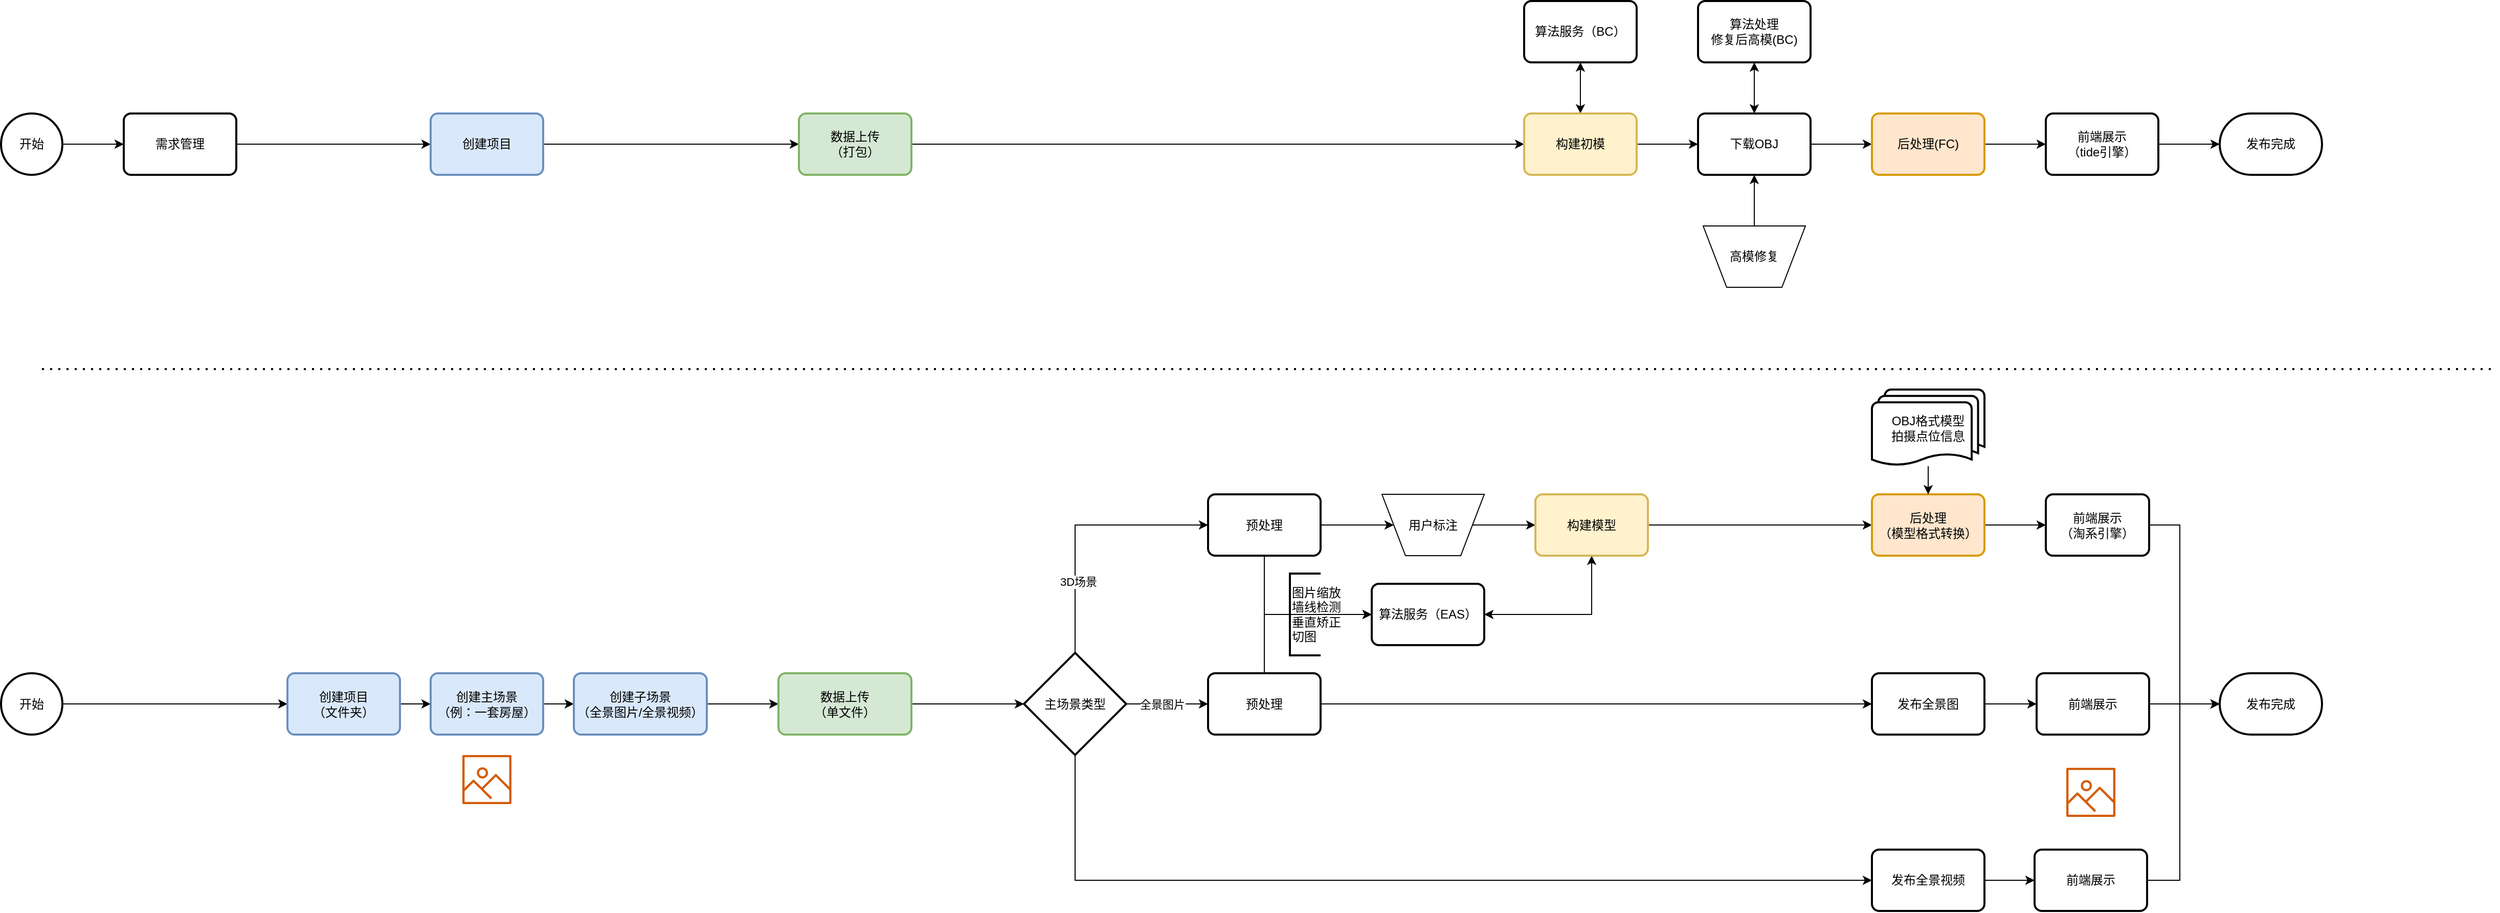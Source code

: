 <mxfile version="16.5.4" type="github">
  <diagram id="Wb4qn38auYq6YkYwxbqw" name="Page-1">
    <mxGraphModel dx="3258" dy="1365" grid="1" gridSize="10" guides="1" tooltips="1" connect="1" arrows="1" fold="1" page="1" pageScale="1" pageWidth="827" pageHeight="1169" math="0" shadow="0">
      <root>
        <mxCell id="0" />
        <mxCell id="1" parent="0" />
        <mxCell id="QFlZebAYQ8ZjHg4JV1y4-32" value="" style="edgeStyle=orthogonalEdgeStyle;rounded=0;orthogonalLoop=1;jettySize=auto;html=1;" edge="1" parent="1" source="QFlZebAYQ8ZjHg4JV1y4-7" target="QFlZebAYQ8ZjHg4JV1y4-8">
          <mxGeometry relative="1" as="geometry" />
        </mxCell>
        <mxCell id="QFlZebAYQ8ZjHg4JV1y4-7" value="开始" style="strokeWidth=2;html=1;shape=mxgraph.flowchart.start_2;whiteSpace=wrap;" vertex="1" parent="1">
          <mxGeometry x="-30" y="260" width="60" height="60" as="geometry" />
        </mxCell>
        <mxCell id="QFlZebAYQ8ZjHg4JV1y4-31" value="" style="edgeStyle=orthogonalEdgeStyle;rounded=0;orthogonalLoop=1;jettySize=auto;html=1;" edge="1" parent="1" source="QFlZebAYQ8ZjHg4JV1y4-8" target="QFlZebAYQ8ZjHg4JV1y4-10">
          <mxGeometry relative="1" as="geometry" />
        </mxCell>
        <mxCell id="QFlZebAYQ8ZjHg4JV1y4-8" value="需求管理" style="rounded=1;whiteSpace=wrap;html=1;absoluteArcSize=1;arcSize=14;strokeWidth=2;" vertex="1" parent="1">
          <mxGeometry x="90" y="260" width="110" height="60" as="geometry" />
        </mxCell>
        <mxCell id="QFlZebAYQ8ZjHg4JV1y4-30" value="" style="edgeStyle=orthogonalEdgeStyle;rounded=0;orthogonalLoop=1;jettySize=auto;html=1;" edge="1" parent="1" source="QFlZebAYQ8ZjHg4JV1y4-10" target="QFlZebAYQ8ZjHg4JV1y4-11">
          <mxGeometry relative="1" as="geometry" />
        </mxCell>
        <mxCell id="QFlZebAYQ8ZjHg4JV1y4-10" value="创建项目" style="rounded=1;whiteSpace=wrap;html=1;absoluteArcSize=1;arcSize=14;strokeWidth=2;fillColor=#dae8fc;strokeColor=#6c8ebf;" vertex="1" parent="1">
          <mxGeometry x="390" y="260" width="110" height="60" as="geometry" />
        </mxCell>
        <mxCell id="QFlZebAYQ8ZjHg4JV1y4-97" style="edgeStyle=orthogonalEdgeStyle;rounded=0;orthogonalLoop=1;jettySize=auto;html=1;exitX=1;exitY=0.5;exitDx=0;exitDy=0;entryX=0;entryY=0.5;entryDx=0;entryDy=0;endArrow=classic;endFill=1;" edge="1" parent="1" source="QFlZebAYQ8ZjHg4JV1y4-11" target="QFlZebAYQ8ZjHg4JV1y4-13">
          <mxGeometry relative="1" as="geometry" />
        </mxCell>
        <mxCell id="QFlZebAYQ8ZjHg4JV1y4-11" value="数据上传&lt;br&gt;（打包）" style="rounded=1;whiteSpace=wrap;html=1;absoluteArcSize=1;arcSize=14;strokeWidth=2;fillColor=#d5e8d4;strokeColor=#82b366;" vertex="1" parent="1">
          <mxGeometry x="750" y="260" width="110" height="60" as="geometry" />
        </mxCell>
        <mxCell id="QFlZebAYQ8ZjHg4JV1y4-26" style="edgeStyle=orthogonalEdgeStyle;rounded=0;orthogonalLoop=1;jettySize=auto;html=1;entryX=0;entryY=0.5;entryDx=0;entryDy=0;" edge="1" parent="1" target="QFlZebAYQ8ZjHg4JV1y4-15">
          <mxGeometry relative="1" as="geometry">
            <mxPoint x="1570" y="290" as="sourcePoint" />
            <Array as="points">
              <mxPoint x="1514" y="290" />
            </Array>
          </mxGeometry>
        </mxCell>
        <mxCell id="QFlZebAYQ8ZjHg4JV1y4-105" value="" style="edgeStyle=orthogonalEdgeStyle;rounded=0;orthogonalLoop=1;jettySize=auto;html=1;endArrow=classic;endFill=1;startArrow=classic;startFill=1;" edge="1" parent="1" source="QFlZebAYQ8ZjHg4JV1y4-13" target="QFlZebAYQ8ZjHg4JV1y4-102">
          <mxGeometry relative="1" as="geometry" />
        </mxCell>
        <mxCell id="QFlZebAYQ8ZjHg4JV1y4-13" value="构建初模" style="rounded=1;whiteSpace=wrap;html=1;absoluteArcSize=1;arcSize=14;strokeWidth=2;fillColor=#fff2cc;strokeColor=#d6b656;" vertex="1" parent="1">
          <mxGeometry x="1459" y="260" width="110" height="60" as="geometry" />
        </mxCell>
        <mxCell id="QFlZebAYQ8ZjHg4JV1y4-28" value="" style="edgeStyle=orthogonalEdgeStyle;rounded=0;orthogonalLoop=1;jettySize=auto;html=1;entryX=0;entryY=0.5;entryDx=0;entryDy=0;" edge="1" parent="1" source="QFlZebAYQ8ZjHg4JV1y4-15" target="QFlZebAYQ8ZjHg4JV1y4-17">
          <mxGeometry relative="1" as="geometry" />
        </mxCell>
        <mxCell id="QFlZebAYQ8ZjHg4JV1y4-110" value="" style="edgeStyle=orthogonalEdgeStyle;rounded=0;orthogonalLoop=1;jettySize=auto;html=1;startArrow=classic;startFill=1;endArrow=classic;endFill=1;" edge="1" parent="1" source="QFlZebAYQ8ZjHg4JV1y4-15" target="QFlZebAYQ8ZjHg4JV1y4-16">
          <mxGeometry relative="1" as="geometry" />
        </mxCell>
        <mxCell id="QFlZebAYQ8ZjHg4JV1y4-15" value="下载OBJ" style="rounded=1;whiteSpace=wrap;html=1;absoluteArcSize=1;arcSize=14;strokeWidth=2;" vertex="1" parent="1">
          <mxGeometry x="1629" y="260" width="110" height="60" as="geometry" />
        </mxCell>
        <mxCell id="QFlZebAYQ8ZjHg4JV1y4-16" value="算法处理&lt;br&gt;修复后高模(BC)" style="rounded=1;whiteSpace=wrap;html=1;absoluteArcSize=1;arcSize=14;strokeWidth=2;" vertex="1" parent="1">
          <mxGeometry x="1629" y="150" width="110" height="60" as="geometry" />
        </mxCell>
        <mxCell id="QFlZebAYQ8ZjHg4JV1y4-20" value="" style="edgeStyle=orthogonalEdgeStyle;rounded=0;orthogonalLoop=1;jettySize=auto;html=1;" edge="1" parent="1" source="QFlZebAYQ8ZjHg4JV1y4-17" target="QFlZebAYQ8ZjHg4JV1y4-19">
          <mxGeometry relative="1" as="geometry" />
        </mxCell>
        <mxCell id="QFlZebAYQ8ZjHg4JV1y4-17" value="后处理(FC)" style="rounded=1;whiteSpace=wrap;html=1;absoluteArcSize=1;arcSize=14;strokeWidth=2;fillColor=#ffe6cc;strokeColor=#d79b00;" vertex="1" parent="1">
          <mxGeometry x="1799" y="260" width="110" height="60" as="geometry" />
        </mxCell>
        <mxCell id="QFlZebAYQ8ZjHg4JV1y4-39" value="" style="edgeStyle=orthogonalEdgeStyle;rounded=0;orthogonalLoop=1;jettySize=auto;html=1;" edge="1" parent="1" source="QFlZebAYQ8ZjHg4JV1y4-19" target="QFlZebAYQ8ZjHg4JV1y4-38">
          <mxGeometry relative="1" as="geometry" />
        </mxCell>
        <mxCell id="QFlZebAYQ8ZjHg4JV1y4-19" value="前端展示&lt;br&gt;（tide引擎）" style="rounded=1;whiteSpace=wrap;html=1;absoluteArcSize=1;arcSize=14;strokeWidth=2;" vertex="1" parent="1">
          <mxGeometry x="1969" y="260" width="110" height="60" as="geometry" />
        </mxCell>
        <mxCell id="QFlZebAYQ8ZjHg4JV1y4-38" value="发布完成" style="strokeWidth=2;html=1;shape=mxgraph.flowchart.terminator;whiteSpace=wrap;" vertex="1" parent="1">
          <mxGeometry x="2139" y="260" width="100" height="60" as="geometry" />
        </mxCell>
        <mxCell id="QFlZebAYQ8ZjHg4JV1y4-45" style="edgeStyle=orthogonalEdgeStyle;rounded=0;orthogonalLoop=1;jettySize=auto;html=1;entryX=0;entryY=0.5;entryDx=0;entryDy=0;" edge="1" parent="1" source="QFlZebAYQ8ZjHg4JV1y4-40" target="QFlZebAYQ8ZjHg4JV1y4-44">
          <mxGeometry relative="1" as="geometry" />
        </mxCell>
        <mxCell id="QFlZebAYQ8ZjHg4JV1y4-40" value="开始" style="strokeWidth=2;html=1;shape=mxgraph.flowchart.start_2;whiteSpace=wrap;" vertex="1" parent="1">
          <mxGeometry x="-30" y="807.5" width="60" height="60" as="geometry" />
        </mxCell>
        <mxCell id="QFlZebAYQ8ZjHg4JV1y4-52" value="" style="edgeStyle=orthogonalEdgeStyle;rounded=0;orthogonalLoop=1;jettySize=auto;html=1;" edge="1" parent="1" source="QFlZebAYQ8ZjHg4JV1y4-44" target="QFlZebAYQ8ZjHg4JV1y4-46">
          <mxGeometry relative="1" as="geometry" />
        </mxCell>
        <mxCell id="QFlZebAYQ8ZjHg4JV1y4-44" value="创建项目&lt;br&gt;（文件夹）" style="rounded=1;whiteSpace=wrap;html=1;absoluteArcSize=1;arcSize=14;strokeWidth=2;fillColor=#dae8fc;strokeColor=#6c8ebf;" vertex="1" parent="1">
          <mxGeometry x="250" y="807.5" width="110" height="60" as="geometry" />
        </mxCell>
        <mxCell id="QFlZebAYQ8ZjHg4JV1y4-80" value="" style="edgeStyle=orthogonalEdgeStyle;rounded=0;orthogonalLoop=1;jettySize=auto;html=1;endArrow=classic;endFill=1;" edge="1" parent="1" source="QFlZebAYQ8ZjHg4JV1y4-46" target="QFlZebAYQ8ZjHg4JV1y4-47">
          <mxGeometry relative="1" as="geometry" />
        </mxCell>
        <UserObject label="创建主场景&lt;br&gt;（例：一套房屋）" id="QFlZebAYQ8ZjHg4JV1y4-46">
          <mxCell style="rounded=1;whiteSpace=wrap;html=1;absoluteArcSize=1;arcSize=14;strokeWidth=2;fillColor=#dae8fc;strokeColor=#6c8ebf;" vertex="1" parent="1">
            <mxGeometry x="390" y="807.5" width="110" height="60" as="geometry" />
          </mxCell>
        </UserObject>
        <mxCell id="QFlZebAYQ8ZjHg4JV1y4-50" value="" style="edgeStyle=orthogonalEdgeStyle;rounded=0;orthogonalLoop=1;jettySize=auto;html=1;entryX=0;entryY=0.5;entryDx=0;entryDy=0;" edge="1" parent="1" source="QFlZebAYQ8ZjHg4JV1y4-47" target="QFlZebAYQ8ZjHg4JV1y4-130">
          <mxGeometry relative="1" as="geometry">
            <mxPoint x="970" y="838" as="targetPoint" />
          </mxGeometry>
        </mxCell>
        <mxCell id="QFlZebAYQ8ZjHg4JV1y4-47" value="创建子场景&lt;br&gt;（全景图片/全景视频）" style="rounded=1;whiteSpace=wrap;html=1;absoluteArcSize=1;arcSize=14;strokeWidth=2;fillColor=#dae8fc;strokeColor=#6c8ebf;" vertex="1" parent="1">
          <mxGeometry x="530" y="807.5" width="130" height="60" as="geometry" />
        </mxCell>
        <mxCell id="QFlZebAYQ8ZjHg4JV1y4-115" value="" style="edgeStyle=orthogonalEdgeStyle;rounded=0;orthogonalLoop=1;jettySize=auto;html=1;startArrow=none;startFill=0;endArrow=classic;endFill=1;" edge="1" parent="1" source="QFlZebAYQ8ZjHg4JV1y4-53" target="QFlZebAYQ8ZjHg4JV1y4-59">
          <mxGeometry relative="1" as="geometry" />
        </mxCell>
        <mxCell id="QFlZebAYQ8ZjHg4JV1y4-118" style="edgeStyle=orthogonalEdgeStyle;rounded=0;orthogonalLoop=1;jettySize=auto;html=1;entryX=0;entryY=0.5;entryDx=0;entryDy=0;startArrow=none;startFill=0;endArrow=classic;endFill=1;exitX=0.5;exitY=1;exitDx=0;exitDy=0;" edge="1" parent="1" source="QFlZebAYQ8ZjHg4JV1y4-53" target="QFlZebAYQ8ZjHg4JV1y4-106">
          <mxGeometry relative="1" as="geometry" />
        </mxCell>
        <mxCell id="QFlZebAYQ8ZjHg4JV1y4-53" value="预处理" style="rounded=1;whiteSpace=wrap;html=1;absoluteArcSize=1;arcSize=14;strokeWidth=2;" vertex="1" parent="1">
          <mxGeometry x="1150" y="632.5" width="110" height="60" as="geometry" />
        </mxCell>
        <mxCell id="QFlZebAYQ8ZjHg4JV1y4-55" value="图片缩放&lt;br&gt;墙线检测&lt;br&gt;垂直矫正&lt;br&gt;切图&lt;br&gt;" style="strokeWidth=2;html=1;shape=mxgraph.flowchart.annotation_1;align=left;pointerEvents=1;" vertex="1" parent="1">
          <mxGeometry x="1230" y="710" width="30" height="80" as="geometry" />
        </mxCell>
        <mxCell id="QFlZebAYQ8ZjHg4JV1y4-63" value="" style="edgeStyle=orthogonalEdgeStyle;rounded=0;orthogonalLoop=1;jettySize=auto;html=1;endArrow=classic;endFill=1;" edge="1" parent="1" source="QFlZebAYQ8ZjHg4JV1y4-59" target="QFlZebAYQ8ZjHg4JV1y4-62">
          <mxGeometry relative="1" as="geometry" />
        </mxCell>
        <mxCell id="QFlZebAYQ8ZjHg4JV1y4-59" value="用户标注" style="verticalLabelPosition=middle;verticalAlign=middle;html=1;shape=trapezoid;perimeter=trapezoidPerimeter;whiteSpace=wrap;size=0.23;arcSize=10;flipV=1;labelPosition=center;align=center;" vertex="1" parent="1">
          <mxGeometry x="1320" y="632.5" width="100" height="60" as="geometry" />
        </mxCell>
        <mxCell id="QFlZebAYQ8ZjHg4JV1y4-68" value="" style="edgeStyle=orthogonalEdgeStyle;rounded=0;orthogonalLoop=1;jettySize=auto;html=1;endArrow=classic;endFill=1;" edge="1" parent="1" source="QFlZebAYQ8ZjHg4JV1y4-62" target="QFlZebAYQ8ZjHg4JV1y4-67">
          <mxGeometry relative="1" as="geometry" />
        </mxCell>
        <mxCell id="QFlZebAYQ8ZjHg4JV1y4-107" value="" style="edgeStyle=orthogonalEdgeStyle;rounded=0;orthogonalLoop=1;jettySize=auto;html=1;startArrow=classic;startFill=1;endArrow=classic;endFill=1;entryX=1;entryY=0.5;entryDx=0;entryDy=0;exitX=0.5;exitY=1;exitDx=0;exitDy=0;" edge="1" parent="1" source="QFlZebAYQ8ZjHg4JV1y4-62" target="QFlZebAYQ8ZjHg4JV1y4-106">
          <mxGeometry relative="1" as="geometry" />
        </mxCell>
        <mxCell id="QFlZebAYQ8ZjHg4JV1y4-62" value="构建模型" style="rounded=1;whiteSpace=wrap;html=1;absoluteArcSize=1;arcSize=14;strokeWidth=2;fillColor=#fff2cc;strokeColor=#d6b656;" vertex="1" parent="1">
          <mxGeometry x="1470" y="632.5" width="110" height="60" as="geometry" />
        </mxCell>
        <mxCell id="QFlZebAYQ8ZjHg4JV1y4-71" value="" style="edgeStyle=orthogonalEdgeStyle;rounded=0;orthogonalLoop=1;jettySize=auto;html=1;endArrow=classic;endFill=1;" edge="1" parent="1" source="QFlZebAYQ8ZjHg4JV1y4-67" target="QFlZebAYQ8ZjHg4JV1y4-70">
          <mxGeometry relative="1" as="geometry" />
        </mxCell>
        <mxCell id="QFlZebAYQ8ZjHg4JV1y4-67" value="后处理&lt;br&gt;（模型格式转换）" style="rounded=1;whiteSpace=wrap;html=1;absoluteArcSize=1;arcSize=14;strokeWidth=2;fillColor=#ffe6cc;strokeColor=#d79b00;" vertex="1" parent="1">
          <mxGeometry x="1799" y="632.5" width="110" height="60" as="geometry" />
        </mxCell>
        <mxCell id="QFlZebAYQ8ZjHg4JV1y4-69" value="发布完成" style="strokeWidth=2;html=1;shape=mxgraph.flowchart.terminator;whiteSpace=wrap;" vertex="1" parent="1">
          <mxGeometry x="2139" y="807.5" width="100" height="60" as="geometry" />
        </mxCell>
        <mxCell id="QFlZebAYQ8ZjHg4JV1y4-72" value="" style="edgeStyle=orthogonalEdgeStyle;rounded=0;orthogonalLoop=1;jettySize=auto;html=1;endArrow=classic;endFill=1;entryX=0;entryY=0.5;entryDx=0;entryDy=0;entryPerimeter=0;" edge="1" parent="1" source="QFlZebAYQ8ZjHg4JV1y4-70" target="QFlZebAYQ8ZjHg4JV1y4-69">
          <mxGeometry relative="1" as="geometry">
            <Array as="points">
              <mxPoint x="2100" y="663" />
              <mxPoint x="2100" y="838" />
            </Array>
          </mxGeometry>
        </mxCell>
        <mxCell id="QFlZebAYQ8ZjHg4JV1y4-70" value="前端展示&lt;br&gt;（淘系引擎）" style="rounded=1;whiteSpace=wrap;html=1;absoluteArcSize=1;arcSize=14;strokeWidth=2;" vertex="1" parent="1">
          <mxGeometry x="1969" y="632.5" width="101" height="60" as="geometry" />
        </mxCell>
        <mxCell id="QFlZebAYQ8ZjHg4JV1y4-83" value="3D场景" style="edgeStyle=orthogonalEdgeStyle;rounded=0;orthogonalLoop=1;jettySize=auto;html=1;exitX=0.5;exitY=0;exitDx=0;exitDy=0;exitPerimeter=0;endArrow=classic;endFill=1;entryX=0;entryY=0.5;entryDx=0;entryDy=0;" edge="1" parent="1" source="QFlZebAYQ8ZjHg4JV1y4-81" target="QFlZebAYQ8ZjHg4JV1y4-53">
          <mxGeometry x="-0.454" y="-3" relative="1" as="geometry">
            <mxPoint x="1140" y="640" as="targetPoint" />
            <Array as="points">
              <mxPoint x="1020" y="663" />
            </Array>
            <mxPoint as="offset" />
          </mxGeometry>
        </mxCell>
        <mxCell id="QFlZebAYQ8ZjHg4JV1y4-88" value="" style="edgeStyle=orthogonalEdgeStyle;rounded=0;orthogonalLoop=1;jettySize=auto;html=1;endArrow=classic;endFill=1;exitX=1;exitY=0.5;exitDx=0;exitDy=0;exitPerimeter=0;entryX=0;entryY=0.5;entryDx=0;entryDy=0;" edge="1" parent="1" source="QFlZebAYQ8ZjHg4JV1y4-81" target="QFlZebAYQ8ZjHg4JV1y4-116">
          <mxGeometry relative="1" as="geometry">
            <mxPoint x="1020" y="910" as="targetPoint" />
            <Array as="points">
              <mxPoint x="1135" y="838" />
              <mxPoint x="1135" y="838" />
            </Array>
          </mxGeometry>
        </mxCell>
        <mxCell id="QFlZebAYQ8ZjHg4JV1y4-92" value="全景图片" style="edgeLabel;html=1;align=center;verticalAlign=middle;resizable=0;points=[];" vertex="1" connectable="0" parent="QFlZebAYQ8ZjHg4JV1y4-88">
          <mxGeometry x="-0.126" relative="1" as="geometry">
            <mxPoint as="offset" />
          </mxGeometry>
        </mxCell>
        <mxCell id="QFlZebAYQ8ZjHg4JV1y4-122" style="edgeStyle=orthogonalEdgeStyle;rounded=0;orthogonalLoop=1;jettySize=auto;html=1;exitX=0.5;exitY=1;exitDx=0;exitDy=0;exitPerimeter=0;entryX=0;entryY=0.5;entryDx=0;entryDy=0;startArrow=none;startFill=0;endArrow=classic;endFill=1;" edge="1" parent="1" source="QFlZebAYQ8ZjHg4JV1y4-81" target="QFlZebAYQ8ZjHg4JV1y4-121">
          <mxGeometry relative="1" as="geometry" />
        </mxCell>
        <mxCell id="QFlZebAYQ8ZjHg4JV1y4-81" value="主场景类型" style="strokeWidth=2;html=1;shape=mxgraph.flowchart.decision;whiteSpace=wrap;" vertex="1" parent="1">
          <mxGeometry x="970" y="787.5" width="100" height="100" as="geometry" />
        </mxCell>
        <mxCell id="QFlZebAYQ8ZjHg4JV1y4-98" value="" style="edgeStyle=orthogonalEdgeStyle;rounded=0;orthogonalLoop=1;jettySize=auto;html=1;endArrow=classic;endFill=1;" edge="1" parent="1" source="QFlZebAYQ8ZjHg4JV1y4-85" target="QFlZebAYQ8ZjHg4JV1y4-67">
          <mxGeometry relative="1" as="geometry" />
        </mxCell>
        <mxCell id="QFlZebAYQ8ZjHg4JV1y4-85" value="OBJ格式模型&lt;br&gt;拍摄点位信息" style="strokeWidth=2;html=1;shape=mxgraph.flowchart.multi-document;whiteSpace=wrap;" vertex="1" parent="1">
          <mxGeometry x="1799" y="530" width="110" height="75" as="geometry" />
        </mxCell>
        <mxCell id="QFlZebAYQ8ZjHg4JV1y4-99" value="" style="edgeStyle=orthogonalEdgeStyle;rounded=0;orthogonalLoop=1;jettySize=auto;html=1;endArrow=classic;endFill=1;" edge="1" parent="1" source="QFlZebAYQ8ZjHg4JV1y4-86" target="QFlZebAYQ8ZjHg4JV1y4-93">
          <mxGeometry relative="1" as="geometry" />
        </mxCell>
        <mxCell id="QFlZebAYQ8ZjHg4JV1y4-86" value="发布全景图" style="rounded=1;whiteSpace=wrap;html=1;absoluteArcSize=1;arcSize=14;strokeWidth=2;" vertex="1" parent="1">
          <mxGeometry x="1799" y="807.5" width="110" height="60" as="geometry" />
        </mxCell>
        <mxCell id="QFlZebAYQ8ZjHg4JV1y4-94" style="edgeStyle=orthogonalEdgeStyle;rounded=0;orthogonalLoop=1;jettySize=auto;html=1;exitX=1;exitY=0.5;exitDx=0;exitDy=0;endArrow=classic;endFill=1;entryX=0;entryY=0.5;entryDx=0;entryDy=0;entryPerimeter=0;" edge="1" parent="1" source="QFlZebAYQ8ZjHg4JV1y4-93" target="QFlZebAYQ8ZjHg4JV1y4-69">
          <mxGeometry relative="1" as="geometry">
            <mxPoint x="2130" y="757.5" as="targetPoint" />
            <Array as="points">
              <mxPoint x="2120" y="838" />
              <mxPoint x="2120" y="838" />
            </Array>
          </mxGeometry>
        </mxCell>
        <mxCell id="QFlZebAYQ8ZjHg4JV1y4-93" value="前端展示" style="rounded=1;whiteSpace=wrap;html=1;absoluteArcSize=1;arcSize=14;strokeWidth=2;" vertex="1" parent="1">
          <mxGeometry x="1960" y="807.5" width="110" height="60" as="geometry" />
        </mxCell>
        <mxCell id="QFlZebAYQ8ZjHg4JV1y4-100" value="" style="endArrow=none;dashed=1;html=1;dashPattern=1 3;strokeWidth=2;rounded=0;" edge="1" parent="1">
          <mxGeometry width="50" height="50" relative="1" as="geometry">
            <mxPoint x="10" y="510" as="sourcePoint" />
            <mxPoint x="2410" y="510" as="targetPoint" />
          </mxGeometry>
        </mxCell>
        <mxCell id="QFlZebAYQ8ZjHg4JV1y4-102" value="算法服务（BC）" style="rounded=1;whiteSpace=wrap;html=1;absoluteArcSize=1;arcSize=14;strokeWidth=2;" vertex="1" parent="1">
          <mxGeometry x="1459" y="150" width="110" height="60" as="geometry" />
        </mxCell>
        <mxCell id="QFlZebAYQ8ZjHg4JV1y4-106" value="算法服务（EAS）" style="rounded=1;whiteSpace=wrap;html=1;absoluteArcSize=1;arcSize=14;strokeWidth=2;" vertex="1" parent="1">
          <mxGeometry x="1310" y="720" width="110" height="60" as="geometry" />
        </mxCell>
        <mxCell id="QFlZebAYQ8ZjHg4JV1y4-111" value="" style="edgeStyle=orthogonalEdgeStyle;rounded=0;orthogonalLoop=1;jettySize=auto;html=1;startArrow=none;startFill=0;endArrow=classic;endFill=1;" edge="1" parent="1" source="QFlZebAYQ8ZjHg4JV1y4-109" target="QFlZebAYQ8ZjHg4JV1y4-15">
          <mxGeometry relative="1" as="geometry" />
        </mxCell>
        <mxCell id="QFlZebAYQ8ZjHg4JV1y4-109" value="&lt;span&gt;高模修复&lt;/span&gt;" style="verticalLabelPosition=middle;verticalAlign=middle;html=1;shape=trapezoid;perimeter=trapezoidPerimeter;whiteSpace=wrap;size=0.23;arcSize=10;flipV=1;labelPosition=center;align=center;" vertex="1" parent="1">
          <mxGeometry x="1634" y="370" width="100" height="60" as="geometry" />
        </mxCell>
        <mxCell id="QFlZebAYQ8ZjHg4JV1y4-117" value="" style="edgeStyle=orthogonalEdgeStyle;rounded=0;orthogonalLoop=1;jettySize=auto;html=1;startArrow=none;startFill=0;endArrow=classic;endFill=1;" edge="1" parent="1" source="QFlZebAYQ8ZjHg4JV1y4-116" target="QFlZebAYQ8ZjHg4JV1y4-86">
          <mxGeometry relative="1" as="geometry" />
        </mxCell>
        <mxCell id="QFlZebAYQ8ZjHg4JV1y4-119" style="edgeStyle=orthogonalEdgeStyle;rounded=0;orthogonalLoop=1;jettySize=auto;html=1;exitX=0.5;exitY=0;exitDx=0;exitDy=0;startArrow=none;startFill=0;endArrow=classic;endFill=1;" edge="1" parent="1" source="QFlZebAYQ8ZjHg4JV1y4-116">
          <mxGeometry relative="1" as="geometry">
            <mxPoint x="1310" y="750" as="targetPoint" />
            <Array as="points">
              <mxPoint x="1205" y="750" />
            </Array>
          </mxGeometry>
        </mxCell>
        <mxCell id="QFlZebAYQ8ZjHg4JV1y4-116" value="预处理" style="rounded=1;whiteSpace=wrap;html=1;absoluteArcSize=1;arcSize=14;strokeWidth=2;" vertex="1" parent="1">
          <mxGeometry x="1150" y="807.5" width="110" height="60" as="geometry" />
        </mxCell>
        <mxCell id="QFlZebAYQ8ZjHg4JV1y4-125" value="" style="edgeStyle=orthogonalEdgeStyle;rounded=0;orthogonalLoop=1;jettySize=auto;html=1;startArrow=none;startFill=0;endArrow=classic;endFill=1;" edge="1" parent="1" source="QFlZebAYQ8ZjHg4JV1y4-121" target="QFlZebAYQ8ZjHg4JV1y4-123">
          <mxGeometry relative="1" as="geometry" />
        </mxCell>
        <mxCell id="QFlZebAYQ8ZjHg4JV1y4-121" value="发布全景视频" style="rounded=1;whiteSpace=wrap;html=1;absoluteArcSize=1;arcSize=14;strokeWidth=2;" vertex="1" parent="1">
          <mxGeometry x="1799" y="980" width="110" height="60" as="geometry" />
        </mxCell>
        <mxCell id="QFlZebAYQ8ZjHg4JV1y4-126" style="edgeStyle=orthogonalEdgeStyle;rounded=0;orthogonalLoop=1;jettySize=auto;html=1;entryX=0;entryY=0.5;entryDx=0;entryDy=0;entryPerimeter=0;startArrow=none;startFill=0;endArrow=classic;endFill=1;" edge="1" parent="1" source="QFlZebAYQ8ZjHg4JV1y4-123" target="QFlZebAYQ8ZjHg4JV1y4-69">
          <mxGeometry relative="1" as="geometry">
            <Array as="points">
              <mxPoint x="2100" y="1010" />
              <mxPoint x="2100" y="838" />
            </Array>
          </mxGeometry>
        </mxCell>
        <UserObject label="前端展示" id="QFlZebAYQ8ZjHg4JV1y4-123">
          <mxCell style="rounded=1;whiteSpace=wrap;html=1;absoluteArcSize=1;arcSize=14;strokeWidth=2;" vertex="1" parent="1">
            <mxGeometry x="1958" y="980" width="110" height="60" as="geometry" />
          </mxCell>
        </UserObject>
        <UserObject label="" link="https://lyj-public.oss-cn-hangzhou.aliyuncs.com/static/image/project.jpg" id="QFlZebAYQ8ZjHg4JV1y4-128">
          <mxCell style="sketch=0;outlineConnect=0;fontColor=#232F3E;gradientColor=none;fillColor=#D45B07;strokeColor=none;dashed=0;verticalLabelPosition=bottom;verticalAlign=top;align=center;html=1;fontSize=12;fontStyle=0;aspect=fixed;pointerEvents=1;shape=mxgraph.aws4.container_registry_image;" vertex="1" parent="1">
            <mxGeometry x="421" y="887.5" width="48" height="48" as="geometry" />
          </mxCell>
        </UserObject>
        <UserObject label="" link="http://preview-lyj.aliyuncs.com/preview/1d0d935a4d344fb2b2f19fdd65fdc8f3?Lang=zh-CN" id="QFlZebAYQ8ZjHg4JV1y4-129">
          <mxCell style="sketch=0;outlineConnect=0;fontColor=#232F3E;gradientColor=none;fillColor=#D45B07;strokeColor=none;dashed=0;verticalLabelPosition=bottom;verticalAlign=top;align=center;html=1;fontSize=12;fontStyle=0;aspect=fixed;pointerEvents=1;shape=mxgraph.aws4.container_registry_image;" vertex="1" parent="1">
            <mxGeometry x="1989" y="900" width="48" height="48" as="geometry" />
          </mxCell>
        </UserObject>
        <mxCell id="QFlZebAYQ8ZjHg4JV1y4-131" value="" style="edgeStyle=orthogonalEdgeStyle;rounded=0;orthogonalLoop=1;jettySize=auto;html=1;startArrow=none;startFill=0;endArrow=classic;endFill=1;" edge="1" parent="1" source="QFlZebAYQ8ZjHg4JV1y4-130" target="QFlZebAYQ8ZjHg4JV1y4-81">
          <mxGeometry relative="1" as="geometry" />
        </mxCell>
        <mxCell id="QFlZebAYQ8ZjHg4JV1y4-130" value="数据上传&lt;br&gt;（单文件）" style="rounded=1;whiteSpace=wrap;html=1;absoluteArcSize=1;arcSize=14;strokeWidth=2;fillColor=#d5e8d4;strokeColor=#82b366;" vertex="1" parent="1">
          <mxGeometry x="730" y="807.5" width="130" height="60" as="geometry" />
        </mxCell>
      </root>
    </mxGraphModel>
  </diagram>
</mxfile>
